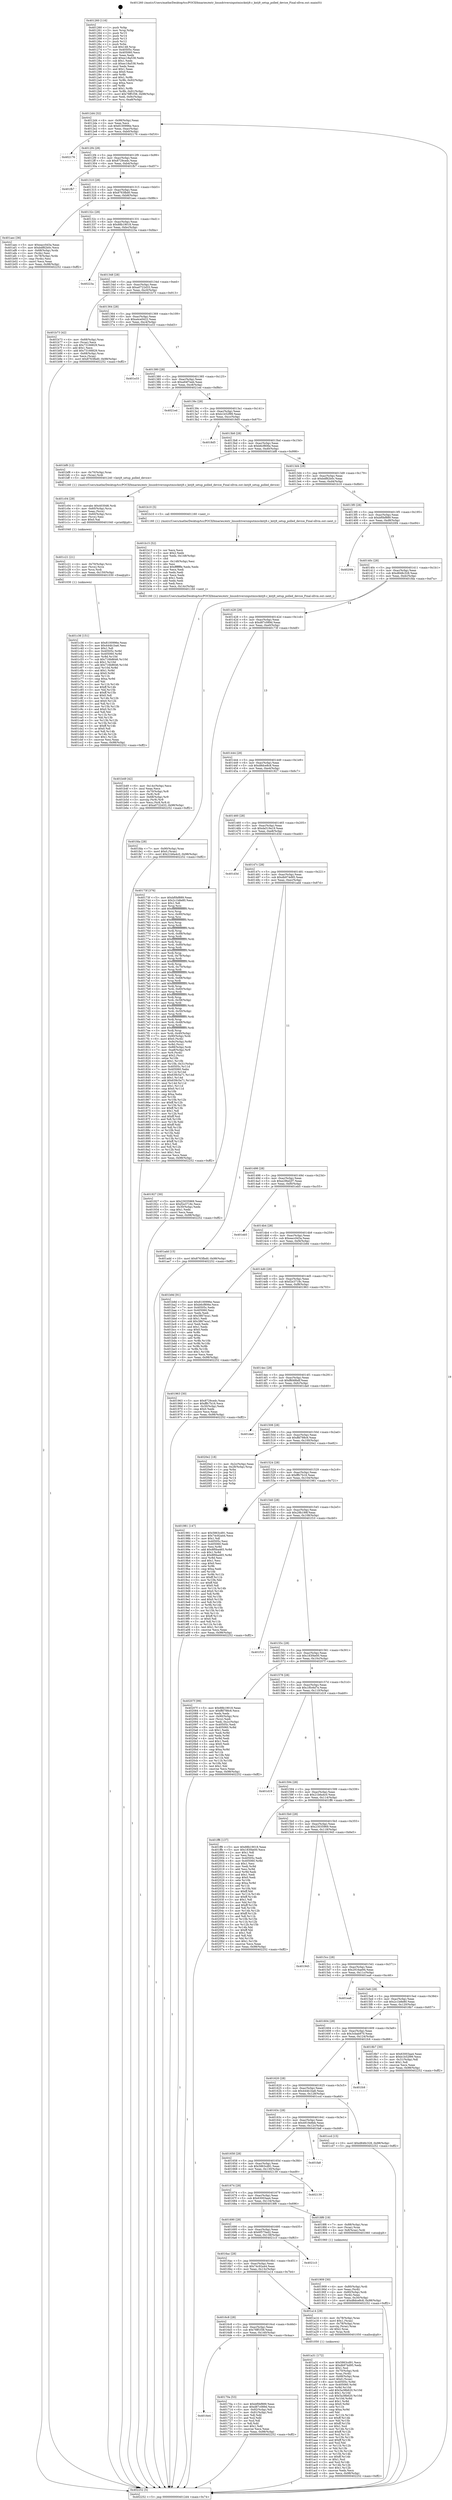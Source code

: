 digraph "0x401260" {
  label = "0x401260 (/mnt/c/Users/mathe/Desktop/tcc/POCII/binaries/extr_linuxdriversinputmisckxtj9.c_kxtj9_setup_polled_device_Final-ollvm.out::main(0))"
  labelloc = "t"
  node[shape=record]

  Entry [label="",width=0.3,height=0.3,shape=circle,fillcolor=black,style=filled]
  "0x4012d4" [label="{
     0x4012d4 [32]\l
     | [instrs]\l
     &nbsp;&nbsp;0x4012d4 \<+6\>: mov -0x98(%rbp),%eax\l
     &nbsp;&nbsp;0x4012da \<+2\>: mov %eax,%ecx\l
     &nbsp;&nbsp;0x4012dc \<+6\>: sub $0x8100996e,%ecx\l
     &nbsp;&nbsp;0x4012e2 \<+6\>: mov %eax,-0xac(%rbp)\l
     &nbsp;&nbsp;0x4012e8 \<+6\>: mov %ecx,-0xb0(%rbp)\l
     &nbsp;&nbsp;0x4012ee \<+6\>: je 0000000000402176 \<main+0xf16\>\l
  }"]
  "0x402176" [label="{
     0x402176\l
  }", style=dashed]
  "0x4012f4" [label="{
     0x4012f4 [28]\l
     | [instrs]\l
     &nbsp;&nbsp;0x4012f4 \<+5\>: jmp 00000000004012f9 \<main+0x99\>\l
     &nbsp;&nbsp;0x4012f9 \<+6\>: mov -0xac(%rbp),%eax\l
     &nbsp;&nbsp;0x4012ff \<+5\>: sub $0x8729cedc,%eax\l
     &nbsp;&nbsp;0x401304 \<+6\>: mov %eax,-0xb4(%rbp)\l
     &nbsp;&nbsp;0x40130a \<+6\>: je 0000000000401fb7 \<main+0xd57\>\l
  }"]
  Exit [label="",width=0.3,height=0.3,shape=circle,fillcolor=black,style=filled,peripheries=2]
  "0x401fb7" [label="{
     0x401fb7\l
  }", style=dashed]
  "0x401310" [label="{
     0x401310 [28]\l
     | [instrs]\l
     &nbsp;&nbsp;0x401310 \<+5\>: jmp 0000000000401315 \<main+0xb5\>\l
     &nbsp;&nbsp;0x401315 \<+6\>: mov -0xac(%rbp),%eax\l
     &nbsp;&nbsp;0x40131b \<+5\>: sub $0x8763fbd0,%eax\l
     &nbsp;&nbsp;0x401320 \<+6\>: mov %eax,-0xb8(%rbp)\l
     &nbsp;&nbsp;0x401326 \<+6\>: je 0000000000401aec \<main+0x88c\>\l
  }"]
  "0x401c36" [label="{
     0x401c36 [151]\l
     | [instrs]\l
     &nbsp;&nbsp;0x401c36 \<+5\>: mov $0x8100996e,%eax\l
     &nbsp;&nbsp;0x401c3b \<+5\>: mov $0x444b1ba6,%esi\l
     &nbsp;&nbsp;0x401c40 \<+2\>: mov $0x1,%dl\l
     &nbsp;&nbsp;0x401c42 \<+8\>: mov 0x40505c,%r8d\l
     &nbsp;&nbsp;0x401c4a \<+8\>: mov 0x405060,%r9d\l
     &nbsp;&nbsp;0x401c52 \<+3\>: mov %r8d,%r10d\l
     &nbsp;&nbsp;0x401c55 \<+7\>: sub $0x716b8646,%r10d\l
     &nbsp;&nbsp;0x401c5c \<+4\>: sub $0x1,%r10d\l
     &nbsp;&nbsp;0x401c60 \<+7\>: add $0x716b8646,%r10d\l
     &nbsp;&nbsp;0x401c67 \<+4\>: imul %r10d,%r8d\l
     &nbsp;&nbsp;0x401c6b \<+4\>: and $0x1,%r8d\l
     &nbsp;&nbsp;0x401c6f \<+4\>: cmp $0x0,%r8d\l
     &nbsp;&nbsp;0x401c73 \<+4\>: sete %r11b\l
     &nbsp;&nbsp;0x401c77 \<+4\>: cmp $0xa,%r9d\l
     &nbsp;&nbsp;0x401c7b \<+3\>: setl %bl\l
     &nbsp;&nbsp;0x401c7e \<+3\>: mov %r11b,%r14b\l
     &nbsp;&nbsp;0x401c81 \<+4\>: xor $0xff,%r14b\l
     &nbsp;&nbsp;0x401c85 \<+3\>: mov %bl,%r15b\l
     &nbsp;&nbsp;0x401c88 \<+4\>: xor $0xff,%r15b\l
     &nbsp;&nbsp;0x401c8c \<+3\>: xor $0x0,%dl\l
     &nbsp;&nbsp;0x401c8f \<+3\>: mov %r14b,%r12b\l
     &nbsp;&nbsp;0x401c92 \<+4\>: and $0x0,%r12b\l
     &nbsp;&nbsp;0x401c96 \<+3\>: and %dl,%r11b\l
     &nbsp;&nbsp;0x401c99 \<+3\>: mov %r15b,%r13b\l
     &nbsp;&nbsp;0x401c9c \<+4\>: and $0x0,%r13b\l
     &nbsp;&nbsp;0x401ca0 \<+2\>: and %dl,%bl\l
     &nbsp;&nbsp;0x401ca2 \<+3\>: or %r11b,%r12b\l
     &nbsp;&nbsp;0x401ca5 \<+3\>: or %bl,%r13b\l
     &nbsp;&nbsp;0x401ca8 \<+3\>: xor %r13b,%r12b\l
     &nbsp;&nbsp;0x401cab \<+3\>: or %r15b,%r14b\l
     &nbsp;&nbsp;0x401cae \<+4\>: xor $0xff,%r14b\l
     &nbsp;&nbsp;0x401cb2 \<+3\>: or $0x0,%dl\l
     &nbsp;&nbsp;0x401cb5 \<+3\>: and %dl,%r14b\l
     &nbsp;&nbsp;0x401cb8 \<+3\>: or %r14b,%r12b\l
     &nbsp;&nbsp;0x401cbb \<+4\>: test $0x1,%r12b\l
     &nbsp;&nbsp;0x401cbf \<+3\>: cmovne %esi,%eax\l
     &nbsp;&nbsp;0x401cc2 \<+6\>: mov %eax,-0x98(%rbp)\l
     &nbsp;&nbsp;0x401cc8 \<+5\>: jmp 0000000000402252 \<main+0xff2\>\l
  }"]
  "0x401aec" [label="{
     0x401aec [36]\l
     | [instrs]\l
     &nbsp;&nbsp;0x401aec \<+5\>: mov $0xeacc0d3a,%eax\l
     &nbsp;&nbsp;0x401af1 \<+5\>: mov $0xbdf82b0c,%ecx\l
     &nbsp;&nbsp;0x401af6 \<+4\>: mov -0x68(%rbp),%rdx\l
     &nbsp;&nbsp;0x401afa \<+2\>: mov (%rdx),%esi\l
     &nbsp;&nbsp;0x401afc \<+4\>: mov -0x78(%rbp),%rdx\l
     &nbsp;&nbsp;0x401b00 \<+2\>: cmp (%rdx),%esi\l
     &nbsp;&nbsp;0x401b02 \<+3\>: cmovl %ecx,%eax\l
     &nbsp;&nbsp;0x401b05 \<+6\>: mov %eax,-0x98(%rbp)\l
     &nbsp;&nbsp;0x401b0b \<+5\>: jmp 0000000000402252 \<main+0xff2\>\l
  }"]
  "0x40132c" [label="{
     0x40132c [28]\l
     | [instrs]\l
     &nbsp;&nbsp;0x40132c \<+5\>: jmp 0000000000401331 \<main+0xd1\>\l
     &nbsp;&nbsp;0x401331 \<+6\>: mov -0xac(%rbp),%eax\l
     &nbsp;&nbsp;0x401337 \<+5\>: sub $0x88b19018,%eax\l
     &nbsp;&nbsp;0x40133c \<+6\>: mov %eax,-0xbc(%rbp)\l
     &nbsp;&nbsp;0x401342 \<+6\>: je 000000000040223a \<main+0xfda\>\l
  }"]
  "0x401c21" [label="{
     0x401c21 [21]\l
     | [instrs]\l
     &nbsp;&nbsp;0x401c21 \<+4\>: mov -0x70(%rbp),%rcx\l
     &nbsp;&nbsp;0x401c25 \<+3\>: mov (%rcx),%rcx\l
     &nbsp;&nbsp;0x401c28 \<+3\>: mov %rcx,%rdi\l
     &nbsp;&nbsp;0x401c2b \<+6\>: mov %eax,-0x150(%rbp)\l
     &nbsp;&nbsp;0x401c31 \<+5\>: call 0000000000401030 \<free@plt\>\l
     | [calls]\l
     &nbsp;&nbsp;0x401030 \{1\} (unknown)\l
  }"]
  "0x40223a" [label="{
     0x40223a\l
  }", style=dashed]
  "0x401348" [label="{
     0x401348 [28]\l
     | [instrs]\l
     &nbsp;&nbsp;0x401348 \<+5\>: jmp 000000000040134d \<main+0xed\>\l
     &nbsp;&nbsp;0x40134d \<+6\>: mov -0xac(%rbp),%eax\l
     &nbsp;&nbsp;0x401353 \<+5\>: sub $0xa0722d33,%eax\l
     &nbsp;&nbsp;0x401358 \<+6\>: mov %eax,-0xc0(%rbp)\l
     &nbsp;&nbsp;0x40135e \<+6\>: je 0000000000401b73 \<main+0x913\>\l
  }"]
  "0x401c04" [label="{
     0x401c04 [29]\l
     | [instrs]\l
     &nbsp;&nbsp;0x401c04 \<+10\>: movabs $0x4030d6,%rdi\l
     &nbsp;&nbsp;0x401c0e \<+4\>: mov -0x60(%rbp),%rcx\l
     &nbsp;&nbsp;0x401c12 \<+2\>: mov %eax,(%rcx)\l
     &nbsp;&nbsp;0x401c14 \<+4\>: mov -0x60(%rbp),%rcx\l
     &nbsp;&nbsp;0x401c18 \<+2\>: mov (%rcx),%esi\l
     &nbsp;&nbsp;0x401c1a \<+2\>: mov $0x0,%al\l
     &nbsp;&nbsp;0x401c1c \<+5\>: call 0000000000401040 \<printf@plt\>\l
     | [calls]\l
     &nbsp;&nbsp;0x401040 \{1\} (unknown)\l
  }"]
  "0x401b73" [label="{
     0x401b73 [42]\l
     | [instrs]\l
     &nbsp;&nbsp;0x401b73 \<+4\>: mov -0x68(%rbp),%rax\l
     &nbsp;&nbsp;0x401b77 \<+2\>: mov (%rax),%ecx\l
     &nbsp;&nbsp;0x401b79 \<+6\>: sub $0x73166829,%ecx\l
     &nbsp;&nbsp;0x401b7f \<+3\>: add $0x1,%ecx\l
     &nbsp;&nbsp;0x401b82 \<+6\>: add $0x73166829,%ecx\l
     &nbsp;&nbsp;0x401b88 \<+4\>: mov -0x68(%rbp),%rax\l
     &nbsp;&nbsp;0x401b8c \<+2\>: mov %ecx,(%rax)\l
     &nbsp;&nbsp;0x401b8e \<+10\>: movl $0x8763fbd0,-0x98(%rbp)\l
     &nbsp;&nbsp;0x401b98 \<+5\>: jmp 0000000000402252 \<main+0xff2\>\l
  }"]
  "0x401364" [label="{
     0x401364 [28]\l
     | [instrs]\l
     &nbsp;&nbsp;0x401364 \<+5\>: jmp 0000000000401369 \<main+0x109\>\l
     &nbsp;&nbsp;0x401369 \<+6\>: mov -0xac(%rbp),%eax\l
     &nbsp;&nbsp;0x40136f \<+5\>: sub $0xa4ce0422,%eax\l
     &nbsp;&nbsp;0x401374 \<+6\>: mov %eax,-0xc4(%rbp)\l
     &nbsp;&nbsp;0x40137a \<+6\>: je 0000000000401e33 \<main+0xbd3\>\l
  }"]
  "0x401b49" [label="{
     0x401b49 [42]\l
     | [instrs]\l
     &nbsp;&nbsp;0x401b49 \<+6\>: mov -0x14c(%rbp),%ecx\l
     &nbsp;&nbsp;0x401b4f \<+3\>: imul %eax,%ecx\l
     &nbsp;&nbsp;0x401b52 \<+4\>: mov -0x70(%rbp),%r8\l
     &nbsp;&nbsp;0x401b56 \<+3\>: mov (%r8),%r8\l
     &nbsp;&nbsp;0x401b59 \<+4\>: mov -0x68(%rbp),%r9\l
     &nbsp;&nbsp;0x401b5d \<+3\>: movslq (%r9),%r9\l
     &nbsp;&nbsp;0x401b60 \<+4\>: mov %ecx,(%r8,%r9,4)\l
     &nbsp;&nbsp;0x401b64 \<+10\>: movl $0xa0722d33,-0x98(%rbp)\l
     &nbsp;&nbsp;0x401b6e \<+5\>: jmp 0000000000402252 \<main+0xff2\>\l
  }"]
  "0x401e33" [label="{
     0x401e33\l
  }", style=dashed]
  "0x401380" [label="{
     0x401380 [28]\l
     | [instrs]\l
     &nbsp;&nbsp;0x401380 \<+5\>: jmp 0000000000401385 \<main+0x125\>\l
     &nbsp;&nbsp;0x401385 \<+6\>: mov -0xac(%rbp),%eax\l
     &nbsp;&nbsp;0x40138b \<+5\>: sub $0xa94f7eeb,%eax\l
     &nbsp;&nbsp;0x401390 \<+6\>: mov %eax,-0xc8(%rbp)\l
     &nbsp;&nbsp;0x401396 \<+6\>: je 00000000004021ed \<main+0xf8d\>\l
  }"]
  "0x401b15" [label="{
     0x401b15 [52]\l
     | [instrs]\l
     &nbsp;&nbsp;0x401b15 \<+2\>: xor %ecx,%ecx\l
     &nbsp;&nbsp;0x401b17 \<+5\>: mov $0x2,%edx\l
     &nbsp;&nbsp;0x401b1c \<+6\>: mov %edx,-0x148(%rbp)\l
     &nbsp;&nbsp;0x401b22 \<+1\>: cltd\l
     &nbsp;&nbsp;0x401b23 \<+6\>: mov -0x148(%rbp),%esi\l
     &nbsp;&nbsp;0x401b29 \<+2\>: idiv %esi\l
     &nbsp;&nbsp;0x401b2b \<+6\>: imul $0xfffffffe,%edx,%edx\l
     &nbsp;&nbsp;0x401b31 \<+2\>: mov %ecx,%edi\l
     &nbsp;&nbsp;0x401b33 \<+2\>: sub %edx,%edi\l
     &nbsp;&nbsp;0x401b35 \<+2\>: mov %ecx,%edx\l
     &nbsp;&nbsp;0x401b37 \<+3\>: sub $0x1,%edx\l
     &nbsp;&nbsp;0x401b3a \<+2\>: add %edx,%edi\l
     &nbsp;&nbsp;0x401b3c \<+2\>: sub %edi,%ecx\l
     &nbsp;&nbsp;0x401b3e \<+6\>: mov %ecx,-0x14c(%rbp)\l
     &nbsp;&nbsp;0x401b44 \<+5\>: call 0000000000401160 \<next_i\>\l
     | [calls]\l
     &nbsp;&nbsp;0x401160 \{1\} (/mnt/c/Users/mathe/Desktop/tcc/POCII/binaries/extr_linuxdriversinputmisckxtj9.c_kxtj9_setup_polled_device_Final-ollvm.out::next_i)\l
  }"]
  "0x4021ed" [label="{
     0x4021ed\l
  }", style=dashed]
  "0x40139c" [label="{
     0x40139c [28]\l
     | [instrs]\l
     &nbsp;&nbsp;0x40139c \<+5\>: jmp 00000000004013a1 \<main+0x141\>\l
     &nbsp;&nbsp;0x4013a1 \<+6\>: mov -0xac(%rbp),%eax\l
     &nbsp;&nbsp;0x4013a7 \<+5\>: sub $0xb1b52f99,%eax\l
     &nbsp;&nbsp;0x4013ac \<+6\>: mov %eax,-0xcc(%rbp)\l
     &nbsp;&nbsp;0x4013b2 \<+6\>: je 00000000004018d5 \<main+0x675\>\l
  }"]
  "0x401a31" [label="{
     0x401a31 [172]\l
     | [instrs]\l
     &nbsp;&nbsp;0x401a31 \<+5\>: mov $0x5863cd91,%ecx\l
     &nbsp;&nbsp;0x401a36 \<+5\>: mov $0xdb974d95,%edx\l
     &nbsp;&nbsp;0x401a3b \<+3\>: mov $0x1,%sil\l
     &nbsp;&nbsp;0x401a3e \<+4\>: mov -0x70(%rbp),%rdi\l
     &nbsp;&nbsp;0x401a42 \<+3\>: mov %rax,(%rdi)\l
     &nbsp;&nbsp;0x401a45 \<+4\>: mov -0x68(%rbp),%rax\l
     &nbsp;&nbsp;0x401a49 \<+6\>: movl $0x0,(%rax)\l
     &nbsp;&nbsp;0x401a4f \<+8\>: mov 0x40505c,%r8d\l
     &nbsp;&nbsp;0x401a57 \<+8\>: mov 0x405060,%r9d\l
     &nbsp;&nbsp;0x401a5f \<+3\>: mov %r8d,%r10d\l
     &nbsp;&nbsp;0x401a62 \<+7\>: add $0x5a38b620,%r10d\l
     &nbsp;&nbsp;0x401a69 \<+4\>: sub $0x1,%r10d\l
     &nbsp;&nbsp;0x401a6d \<+7\>: sub $0x5a38b620,%r10d\l
     &nbsp;&nbsp;0x401a74 \<+4\>: imul %r10d,%r8d\l
     &nbsp;&nbsp;0x401a78 \<+4\>: and $0x1,%r8d\l
     &nbsp;&nbsp;0x401a7c \<+4\>: cmp $0x0,%r8d\l
     &nbsp;&nbsp;0x401a80 \<+4\>: sete %r11b\l
     &nbsp;&nbsp;0x401a84 \<+4\>: cmp $0xa,%r9d\l
     &nbsp;&nbsp;0x401a88 \<+3\>: setl %bl\l
     &nbsp;&nbsp;0x401a8b \<+3\>: mov %r11b,%r14b\l
     &nbsp;&nbsp;0x401a8e \<+4\>: xor $0xff,%r14b\l
     &nbsp;&nbsp;0x401a92 \<+3\>: mov %bl,%r15b\l
     &nbsp;&nbsp;0x401a95 \<+4\>: xor $0xff,%r15b\l
     &nbsp;&nbsp;0x401a99 \<+4\>: xor $0x1,%sil\l
     &nbsp;&nbsp;0x401a9d \<+3\>: mov %r14b,%r12b\l
     &nbsp;&nbsp;0x401aa0 \<+4\>: and $0xff,%r12b\l
     &nbsp;&nbsp;0x401aa4 \<+3\>: and %sil,%r11b\l
     &nbsp;&nbsp;0x401aa7 \<+3\>: mov %r15b,%r13b\l
     &nbsp;&nbsp;0x401aaa \<+4\>: and $0xff,%r13b\l
     &nbsp;&nbsp;0x401aae \<+3\>: and %sil,%bl\l
     &nbsp;&nbsp;0x401ab1 \<+3\>: or %r11b,%r12b\l
     &nbsp;&nbsp;0x401ab4 \<+3\>: or %bl,%r13b\l
     &nbsp;&nbsp;0x401ab7 \<+3\>: xor %r13b,%r12b\l
     &nbsp;&nbsp;0x401aba \<+3\>: or %r15b,%r14b\l
     &nbsp;&nbsp;0x401abd \<+4\>: xor $0xff,%r14b\l
     &nbsp;&nbsp;0x401ac1 \<+4\>: or $0x1,%sil\l
     &nbsp;&nbsp;0x401ac5 \<+3\>: and %sil,%r14b\l
     &nbsp;&nbsp;0x401ac8 \<+3\>: or %r14b,%r12b\l
     &nbsp;&nbsp;0x401acb \<+4\>: test $0x1,%r12b\l
     &nbsp;&nbsp;0x401acf \<+3\>: cmovne %edx,%ecx\l
     &nbsp;&nbsp;0x401ad2 \<+6\>: mov %ecx,-0x98(%rbp)\l
     &nbsp;&nbsp;0x401ad8 \<+5\>: jmp 0000000000402252 \<main+0xff2\>\l
  }"]
  "0x4018d5" [label="{
     0x4018d5\l
  }", style=dashed]
  "0x4013b8" [label="{
     0x4013b8 [28]\l
     | [instrs]\l
     &nbsp;&nbsp;0x4013b8 \<+5\>: jmp 00000000004013bd \<main+0x15d\>\l
     &nbsp;&nbsp;0x4013bd \<+6\>: mov -0xac(%rbp),%eax\l
     &nbsp;&nbsp;0x4013c3 \<+5\>: sub $0xb6cf806e,%eax\l
     &nbsp;&nbsp;0x4013c8 \<+6\>: mov %eax,-0xd0(%rbp)\l
     &nbsp;&nbsp;0x4013ce \<+6\>: je 0000000000401bf8 \<main+0x998\>\l
  }"]
  "0x401909" [label="{
     0x401909 [30]\l
     | [instrs]\l
     &nbsp;&nbsp;0x401909 \<+4\>: mov -0x80(%rbp),%rdi\l
     &nbsp;&nbsp;0x40190d \<+2\>: mov %eax,(%rdi)\l
     &nbsp;&nbsp;0x40190f \<+4\>: mov -0x80(%rbp),%rdi\l
     &nbsp;&nbsp;0x401913 \<+2\>: mov (%rdi),%eax\l
     &nbsp;&nbsp;0x401915 \<+3\>: mov %eax,-0x30(%rbp)\l
     &nbsp;&nbsp;0x401918 \<+10\>: movl $0xd8dce8c8,-0x98(%rbp)\l
     &nbsp;&nbsp;0x401922 \<+5\>: jmp 0000000000402252 \<main+0xff2\>\l
  }"]
  "0x401bf8" [label="{
     0x401bf8 [12]\l
     | [instrs]\l
     &nbsp;&nbsp;0x401bf8 \<+4\>: mov -0x70(%rbp),%rax\l
     &nbsp;&nbsp;0x401bfc \<+3\>: mov (%rax),%rdi\l
     &nbsp;&nbsp;0x401bff \<+5\>: call 0000000000401240 \<kxtj9_setup_polled_device\>\l
     | [calls]\l
     &nbsp;&nbsp;0x401240 \{1\} (/mnt/c/Users/mathe/Desktop/tcc/POCII/binaries/extr_linuxdriversinputmisckxtj9.c_kxtj9_setup_polled_device_Final-ollvm.out::kxtj9_setup_polled_device)\l
  }"]
  "0x4013d4" [label="{
     0x4013d4 [28]\l
     | [instrs]\l
     &nbsp;&nbsp;0x4013d4 \<+5\>: jmp 00000000004013d9 \<main+0x179\>\l
     &nbsp;&nbsp;0x4013d9 \<+6\>: mov -0xac(%rbp),%eax\l
     &nbsp;&nbsp;0x4013df \<+5\>: sub $0xbdf82b0c,%eax\l
     &nbsp;&nbsp;0x4013e4 \<+6\>: mov %eax,-0xd4(%rbp)\l
     &nbsp;&nbsp;0x4013ea \<+6\>: je 0000000000401b10 \<main+0x8b0\>\l
  }"]
  "0x401260" [label="{
     0x401260 [116]\l
     | [instrs]\l
     &nbsp;&nbsp;0x401260 \<+1\>: push %rbp\l
     &nbsp;&nbsp;0x401261 \<+3\>: mov %rsp,%rbp\l
     &nbsp;&nbsp;0x401264 \<+2\>: push %r15\l
     &nbsp;&nbsp;0x401266 \<+2\>: push %r14\l
     &nbsp;&nbsp;0x401268 \<+2\>: push %r13\l
     &nbsp;&nbsp;0x40126a \<+2\>: push %r12\l
     &nbsp;&nbsp;0x40126c \<+1\>: push %rbx\l
     &nbsp;&nbsp;0x40126d \<+7\>: sub $0x148,%rsp\l
     &nbsp;&nbsp;0x401274 \<+7\>: mov 0x40505c,%eax\l
     &nbsp;&nbsp;0x40127b \<+7\>: mov 0x405060,%ecx\l
     &nbsp;&nbsp;0x401282 \<+2\>: mov %eax,%edx\l
     &nbsp;&nbsp;0x401284 \<+6\>: add $0xec18a538,%edx\l
     &nbsp;&nbsp;0x40128a \<+3\>: sub $0x1,%edx\l
     &nbsp;&nbsp;0x40128d \<+6\>: sub $0xec18a538,%edx\l
     &nbsp;&nbsp;0x401293 \<+3\>: imul %edx,%eax\l
     &nbsp;&nbsp;0x401296 \<+3\>: and $0x1,%eax\l
     &nbsp;&nbsp;0x401299 \<+3\>: cmp $0x0,%eax\l
     &nbsp;&nbsp;0x40129c \<+4\>: sete %r8b\l
     &nbsp;&nbsp;0x4012a0 \<+4\>: and $0x1,%r8b\l
     &nbsp;&nbsp;0x4012a4 \<+7\>: mov %r8b,-0x92(%rbp)\l
     &nbsp;&nbsp;0x4012ab \<+3\>: cmp $0xa,%ecx\l
     &nbsp;&nbsp;0x4012ae \<+4\>: setl %r8b\l
     &nbsp;&nbsp;0x4012b2 \<+4\>: and $0x1,%r8b\l
     &nbsp;&nbsp;0x4012b6 \<+7\>: mov %r8b,-0x91(%rbp)\l
     &nbsp;&nbsp;0x4012bd \<+10\>: movl $0x78ff1f38,-0x98(%rbp)\l
     &nbsp;&nbsp;0x4012c7 \<+6\>: mov %edi,-0x9c(%rbp)\l
     &nbsp;&nbsp;0x4012cd \<+7\>: mov %rsi,-0xa8(%rbp)\l
  }"]
  "0x401b10" [label="{
     0x401b10 [5]\l
     | [instrs]\l
     &nbsp;&nbsp;0x401b10 \<+5\>: call 0000000000401160 \<next_i\>\l
     | [calls]\l
     &nbsp;&nbsp;0x401160 \{1\} (/mnt/c/Users/mathe/Desktop/tcc/POCII/binaries/extr_linuxdriversinputmisckxtj9.c_kxtj9_setup_polled_device_Final-ollvm.out::next_i)\l
  }"]
  "0x4013f0" [label="{
     0x4013f0 [28]\l
     | [instrs]\l
     &nbsp;&nbsp;0x4013f0 \<+5\>: jmp 00000000004013f5 \<main+0x195\>\l
     &nbsp;&nbsp;0x4013f5 \<+6\>: mov -0xac(%rbp),%eax\l
     &nbsp;&nbsp;0x4013fb \<+5\>: sub $0xbf0bf889,%eax\l
     &nbsp;&nbsp;0x401400 \<+6\>: mov %eax,-0xd8(%rbp)\l
     &nbsp;&nbsp;0x401406 \<+6\>: je 00000000004020f4 \<main+0xe94\>\l
  }"]
  "0x402252" [label="{
     0x402252 [5]\l
     | [instrs]\l
     &nbsp;&nbsp;0x402252 \<+5\>: jmp 00000000004012d4 \<main+0x74\>\l
  }"]
  "0x4020f4" [label="{
     0x4020f4\l
  }", style=dashed]
  "0x40140c" [label="{
     0x40140c [28]\l
     | [instrs]\l
     &nbsp;&nbsp;0x40140c \<+5\>: jmp 0000000000401411 \<main+0x1b1\>\l
     &nbsp;&nbsp;0x401411 \<+6\>: mov -0xac(%rbp),%eax\l
     &nbsp;&nbsp;0x401417 \<+5\>: sub $0xd848c328,%eax\l
     &nbsp;&nbsp;0x40141c \<+6\>: mov %eax,-0xdc(%rbp)\l
     &nbsp;&nbsp;0x401422 \<+6\>: je 0000000000401fda \<main+0xd7a\>\l
  }"]
  "0x4016e4" [label="{
     0x4016e4\l
  }", style=dashed]
  "0x401fda" [label="{
     0x401fda [28]\l
     | [instrs]\l
     &nbsp;&nbsp;0x401fda \<+7\>: mov -0x90(%rbp),%rax\l
     &nbsp;&nbsp;0x401fe1 \<+6\>: movl $0x0,(%rax)\l
     &nbsp;&nbsp;0x401fe7 \<+10\>: movl $0x21b6a4c0,-0x98(%rbp)\l
     &nbsp;&nbsp;0x401ff1 \<+5\>: jmp 0000000000402252 \<main+0xff2\>\l
  }"]
  "0x401428" [label="{
     0x401428 [28]\l
     | [instrs]\l
     &nbsp;&nbsp;0x401428 \<+5\>: jmp 000000000040142d \<main+0x1cd\>\l
     &nbsp;&nbsp;0x40142d \<+6\>: mov -0xac(%rbp),%eax\l
     &nbsp;&nbsp;0x401433 \<+5\>: sub $0xd87c089d,%eax\l
     &nbsp;&nbsp;0x401438 \<+6\>: mov %eax,-0xe0(%rbp)\l
     &nbsp;&nbsp;0x40143e \<+6\>: je 000000000040173f \<main+0x4df\>\l
  }"]
  "0x40170a" [label="{
     0x40170a [53]\l
     | [instrs]\l
     &nbsp;&nbsp;0x40170a \<+5\>: mov $0xbf0bf889,%eax\l
     &nbsp;&nbsp;0x40170f \<+5\>: mov $0xd87c089d,%ecx\l
     &nbsp;&nbsp;0x401714 \<+6\>: mov -0x92(%rbp),%dl\l
     &nbsp;&nbsp;0x40171a \<+7\>: mov -0x91(%rbp),%sil\l
     &nbsp;&nbsp;0x401721 \<+3\>: mov %dl,%dil\l
     &nbsp;&nbsp;0x401724 \<+3\>: and %sil,%dil\l
     &nbsp;&nbsp;0x401727 \<+3\>: xor %sil,%dl\l
     &nbsp;&nbsp;0x40172a \<+3\>: or %dl,%dil\l
     &nbsp;&nbsp;0x40172d \<+4\>: test $0x1,%dil\l
     &nbsp;&nbsp;0x401731 \<+3\>: cmovne %ecx,%eax\l
     &nbsp;&nbsp;0x401734 \<+6\>: mov %eax,-0x98(%rbp)\l
     &nbsp;&nbsp;0x40173a \<+5\>: jmp 0000000000402252 \<main+0xff2\>\l
  }"]
  "0x40173f" [label="{
     0x40173f [376]\l
     | [instrs]\l
     &nbsp;&nbsp;0x40173f \<+5\>: mov $0xbf0bf889,%eax\l
     &nbsp;&nbsp;0x401744 \<+5\>: mov $0x2c1b8e80,%ecx\l
     &nbsp;&nbsp;0x401749 \<+2\>: mov $0x1,%dl\l
     &nbsp;&nbsp;0x40174b \<+3\>: mov %rsp,%rsi\l
     &nbsp;&nbsp;0x40174e \<+4\>: add $0xfffffffffffffff0,%rsi\l
     &nbsp;&nbsp;0x401752 \<+3\>: mov %rsi,%rsp\l
     &nbsp;&nbsp;0x401755 \<+7\>: mov %rsi,-0x90(%rbp)\l
     &nbsp;&nbsp;0x40175c \<+3\>: mov %rsp,%rsi\l
     &nbsp;&nbsp;0x40175f \<+4\>: add $0xfffffffffffffff0,%rsi\l
     &nbsp;&nbsp;0x401763 \<+3\>: mov %rsi,%rsp\l
     &nbsp;&nbsp;0x401766 \<+3\>: mov %rsp,%rdi\l
     &nbsp;&nbsp;0x401769 \<+4\>: add $0xfffffffffffffff0,%rdi\l
     &nbsp;&nbsp;0x40176d \<+3\>: mov %rdi,%rsp\l
     &nbsp;&nbsp;0x401770 \<+7\>: mov %rdi,-0x88(%rbp)\l
     &nbsp;&nbsp;0x401777 \<+3\>: mov %rsp,%rdi\l
     &nbsp;&nbsp;0x40177a \<+4\>: add $0xfffffffffffffff0,%rdi\l
     &nbsp;&nbsp;0x40177e \<+3\>: mov %rdi,%rsp\l
     &nbsp;&nbsp;0x401781 \<+4\>: mov %rdi,-0x80(%rbp)\l
     &nbsp;&nbsp;0x401785 \<+3\>: mov %rsp,%rdi\l
     &nbsp;&nbsp;0x401788 \<+4\>: add $0xfffffffffffffff0,%rdi\l
     &nbsp;&nbsp;0x40178c \<+3\>: mov %rdi,%rsp\l
     &nbsp;&nbsp;0x40178f \<+4\>: mov %rdi,-0x78(%rbp)\l
     &nbsp;&nbsp;0x401793 \<+3\>: mov %rsp,%rdi\l
     &nbsp;&nbsp;0x401796 \<+4\>: add $0xfffffffffffffff0,%rdi\l
     &nbsp;&nbsp;0x40179a \<+3\>: mov %rdi,%rsp\l
     &nbsp;&nbsp;0x40179d \<+4\>: mov %rdi,-0x70(%rbp)\l
     &nbsp;&nbsp;0x4017a1 \<+3\>: mov %rsp,%rdi\l
     &nbsp;&nbsp;0x4017a4 \<+4\>: add $0xfffffffffffffff0,%rdi\l
     &nbsp;&nbsp;0x4017a8 \<+3\>: mov %rdi,%rsp\l
     &nbsp;&nbsp;0x4017ab \<+4\>: mov %rdi,-0x68(%rbp)\l
     &nbsp;&nbsp;0x4017af \<+3\>: mov %rsp,%rdi\l
     &nbsp;&nbsp;0x4017b2 \<+4\>: add $0xfffffffffffffff0,%rdi\l
     &nbsp;&nbsp;0x4017b6 \<+3\>: mov %rdi,%rsp\l
     &nbsp;&nbsp;0x4017b9 \<+4\>: mov %rdi,-0x60(%rbp)\l
     &nbsp;&nbsp;0x4017bd \<+3\>: mov %rsp,%rdi\l
     &nbsp;&nbsp;0x4017c0 \<+4\>: add $0xfffffffffffffff0,%rdi\l
     &nbsp;&nbsp;0x4017c4 \<+3\>: mov %rdi,%rsp\l
     &nbsp;&nbsp;0x4017c7 \<+4\>: mov %rdi,-0x58(%rbp)\l
     &nbsp;&nbsp;0x4017cb \<+3\>: mov %rsp,%rdi\l
     &nbsp;&nbsp;0x4017ce \<+4\>: add $0xfffffffffffffff0,%rdi\l
     &nbsp;&nbsp;0x4017d2 \<+3\>: mov %rdi,%rsp\l
     &nbsp;&nbsp;0x4017d5 \<+4\>: mov %rdi,-0x50(%rbp)\l
     &nbsp;&nbsp;0x4017d9 \<+3\>: mov %rsp,%rdi\l
     &nbsp;&nbsp;0x4017dc \<+4\>: add $0xfffffffffffffff0,%rdi\l
     &nbsp;&nbsp;0x4017e0 \<+3\>: mov %rdi,%rsp\l
     &nbsp;&nbsp;0x4017e3 \<+4\>: mov %rdi,-0x48(%rbp)\l
     &nbsp;&nbsp;0x4017e7 \<+3\>: mov %rsp,%rdi\l
     &nbsp;&nbsp;0x4017ea \<+4\>: add $0xfffffffffffffff0,%rdi\l
     &nbsp;&nbsp;0x4017ee \<+3\>: mov %rdi,%rsp\l
     &nbsp;&nbsp;0x4017f1 \<+4\>: mov %rdi,-0x40(%rbp)\l
     &nbsp;&nbsp;0x4017f5 \<+7\>: mov -0x90(%rbp),%rdi\l
     &nbsp;&nbsp;0x4017fc \<+6\>: movl $0x0,(%rdi)\l
     &nbsp;&nbsp;0x401802 \<+7\>: mov -0x9c(%rbp),%r8d\l
     &nbsp;&nbsp;0x401809 \<+3\>: mov %r8d,(%rsi)\l
     &nbsp;&nbsp;0x40180c \<+7\>: mov -0x88(%rbp),%rdi\l
     &nbsp;&nbsp;0x401813 \<+7\>: mov -0xa8(%rbp),%r9\l
     &nbsp;&nbsp;0x40181a \<+3\>: mov %r9,(%rdi)\l
     &nbsp;&nbsp;0x40181d \<+3\>: cmpl $0x2,(%rsi)\l
     &nbsp;&nbsp;0x401820 \<+4\>: setne %r10b\l
     &nbsp;&nbsp;0x401824 \<+4\>: and $0x1,%r10b\l
     &nbsp;&nbsp;0x401828 \<+4\>: mov %r10b,-0x31(%rbp)\l
     &nbsp;&nbsp;0x40182c \<+8\>: mov 0x40505c,%r11d\l
     &nbsp;&nbsp;0x401834 \<+7\>: mov 0x405060,%ebx\l
     &nbsp;&nbsp;0x40183b \<+3\>: mov %r11d,%r14d\l
     &nbsp;&nbsp;0x40183e \<+7\>: sub $0x639c5a71,%r14d\l
     &nbsp;&nbsp;0x401845 \<+4\>: sub $0x1,%r14d\l
     &nbsp;&nbsp;0x401849 \<+7\>: add $0x639c5a71,%r14d\l
     &nbsp;&nbsp;0x401850 \<+4\>: imul %r14d,%r11d\l
     &nbsp;&nbsp;0x401854 \<+4\>: and $0x1,%r11d\l
     &nbsp;&nbsp;0x401858 \<+4\>: cmp $0x0,%r11d\l
     &nbsp;&nbsp;0x40185c \<+4\>: sete %r10b\l
     &nbsp;&nbsp;0x401860 \<+3\>: cmp $0xa,%ebx\l
     &nbsp;&nbsp;0x401863 \<+4\>: setl %r15b\l
     &nbsp;&nbsp;0x401867 \<+3\>: mov %r10b,%r12b\l
     &nbsp;&nbsp;0x40186a \<+4\>: xor $0xff,%r12b\l
     &nbsp;&nbsp;0x40186e \<+3\>: mov %r15b,%r13b\l
     &nbsp;&nbsp;0x401871 \<+4\>: xor $0xff,%r13b\l
     &nbsp;&nbsp;0x401875 \<+3\>: xor $0x1,%dl\l
     &nbsp;&nbsp;0x401878 \<+3\>: mov %r12b,%sil\l
     &nbsp;&nbsp;0x40187b \<+4\>: and $0xff,%sil\l
     &nbsp;&nbsp;0x40187f \<+3\>: and %dl,%r10b\l
     &nbsp;&nbsp;0x401882 \<+3\>: mov %r13b,%dil\l
     &nbsp;&nbsp;0x401885 \<+4\>: and $0xff,%dil\l
     &nbsp;&nbsp;0x401889 \<+3\>: and %dl,%r15b\l
     &nbsp;&nbsp;0x40188c \<+3\>: or %r10b,%sil\l
     &nbsp;&nbsp;0x40188f \<+3\>: or %r15b,%dil\l
     &nbsp;&nbsp;0x401892 \<+3\>: xor %dil,%sil\l
     &nbsp;&nbsp;0x401895 \<+3\>: or %r13b,%r12b\l
     &nbsp;&nbsp;0x401898 \<+4\>: xor $0xff,%r12b\l
     &nbsp;&nbsp;0x40189c \<+3\>: or $0x1,%dl\l
     &nbsp;&nbsp;0x40189f \<+3\>: and %dl,%r12b\l
     &nbsp;&nbsp;0x4018a2 \<+3\>: or %r12b,%sil\l
     &nbsp;&nbsp;0x4018a5 \<+4\>: test $0x1,%sil\l
     &nbsp;&nbsp;0x4018a9 \<+3\>: cmovne %ecx,%eax\l
     &nbsp;&nbsp;0x4018ac \<+6\>: mov %eax,-0x98(%rbp)\l
     &nbsp;&nbsp;0x4018b2 \<+5\>: jmp 0000000000402252 \<main+0xff2\>\l
  }"]
  "0x401444" [label="{
     0x401444 [28]\l
     | [instrs]\l
     &nbsp;&nbsp;0x401444 \<+5\>: jmp 0000000000401449 \<main+0x1e9\>\l
     &nbsp;&nbsp;0x401449 \<+6\>: mov -0xac(%rbp),%eax\l
     &nbsp;&nbsp;0x40144f \<+5\>: sub $0xd8dce8c8,%eax\l
     &nbsp;&nbsp;0x401454 \<+6\>: mov %eax,-0xe4(%rbp)\l
     &nbsp;&nbsp;0x40145a \<+6\>: je 0000000000401927 \<main+0x6c7\>\l
  }"]
  "0x4016c8" [label="{
     0x4016c8 [28]\l
     | [instrs]\l
     &nbsp;&nbsp;0x4016c8 \<+5\>: jmp 00000000004016cd \<main+0x46d\>\l
     &nbsp;&nbsp;0x4016cd \<+6\>: mov -0xac(%rbp),%eax\l
     &nbsp;&nbsp;0x4016d3 \<+5\>: sub $0x78ff1f38,%eax\l
     &nbsp;&nbsp;0x4016d8 \<+6\>: mov %eax,-0x140(%rbp)\l
     &nbsp;&nbsp;0x4016de \<+6\>: je 000000000040170a \<main+0x4aa\>\l
  }"]
  "0x401927" [label="{
     0x401927 [30]\l
     | [instrs]\l
     &nbsp;&nbsp;0x401927 \<+5\>: mov $0x23035969,%eax\l
     &nbsp;&nbsp;0x40192c \<+5\>: mov $0xf2e3718c,%ecx\l
     &nbsp;&nbsp;0x401931 \<+3\>: mov -0x30(%rbp),%edx\l
     &nbsp;&nbsp;0x401934 \<+3\>: cmp $0x1,%edx\l
     &nbsp;&nbsp;0x401937 \<+3\>: cmovl %ecx,%eax\l
     &nbsp;&nbsp;0x40193a \<+6\>: mov %eax,-0x98(%rbp)\l
     &nbsp;&nbsp;0x401940 \<+5\>: jmp 0000000000402252 \<main+0xff2\>\l
  }"]
  "0x401460" [label="{
     0x401460 [28]\l
     | [instrs]\l
     &nbsp;&nbsp;0x401460 \<+5\>: jmp 0000000000401465 \<main+0x205\>\l
     &nbsp;&nbsp;0x401465 \<+6\>: mov -0xac(%rbp),%eax\l
     &nbsp;&nbsp;0x40146b \<+5\>: sub $0xda519a19,%eax\l
     &nbsp;&nbsp;0x401470 \<+6\>: mov %eax,-0xe8(%rbp)\l
     &nbsp;&nbsp;0x401476 \<+6\>: je 0000000000401d3d \<main+0xadd\>\l
  }"]
  "0x401a14" [label="{
     0x401a14 [29]\l
     | [instrs]\l
     &nbsp;&nbsp;0x401a14 \<+4\>: mov -0x78(%rbp),%rax\l
     &nbsp;&nbsp;0x401a18 \<+6\>: movl $0x1,(%rax)\l
     &nbsp;&nbsp;0x401a1e \<+4\>: mov -0x78(%rbp),%rax\l
     &nbsp;&nbsp;0x401a22 \<+3\>: movslq (%rax),%rax\l
     &nbsp;&nbsp;0x401a25 \<+4\>: shl $0x2,%rax\l
     &nbsp;&nbsp;0x401a29 \<+3\>: mov %rax,%rdi\l
     &nbsp;&nbsp;0x401a2c \<+5\>: call 0000000000401050 \<malloc@plt\>\l
     | [calls]\l
     &nbsp;&nbsp;0x401050 \{1\} (unknown)\l
  }"]
  "0x401d3d" [label="{
     0x401d3d\l
  }", style=dashed]
  "0x40147c" [label="{
     0x40147c [28]\l
     | [instrs]\l
     &nbsp;&nbsp;0x40147c \<+5\>: jmp 0000000000401481 \<main+0x221\>\l
     &nbsp;&nbsp;0x401481 \<+6\>: mov -0xac(%rbp),%eax\l
     &nbsp;&nbsp;0x401487 \<+5\>: sub $0xdb974d95,%eax\l
     &nbsp;&nbsp;0x40148c \<+6\>: mov %eax,-0xec(%rbp)\l
     &nbsp;&nbsp;0x401492 \<+6\>: je 0000000000401add \<main+0x87d\>\l
  }"]
  "0x4016ac" [label="{
     0x4016ac [28]\l
     | [instrs]\l
     &nbsp;&nbsp;0x4016ac \<+5\>: jmp 00000000004016b1 \<main+0x451\>\l
     &nbsp;&nbsp;0x4016b1 \<+6\>: mov -0xac(%rbp),%eax\l
     &nbsp;&nbsp;0x4016b7 \<+5\>: sub $0x74c92a44,%eax\l
     &nbsp;&nbsp;0x4016bc \<+6\>: mov %eax,-0x13c(%rbp)\l
     &nbsp;&nbsp;0x4016c2 \<+6\>: je 0000000000401a14 \<main+0x7b4\>\l
  }"]
  "0x401add" [label="{
     0x401add [15]\l
     | [instrs]\l
     &nbsp;&nbsp;0x401add \<+10\>: movl $0x8763fbd0,-0x98(%rbp)\l
     &nbsp;&nbsp;0x401ae7 \<+5\>: jmp 0000000000402252 \<main+0xff2\>\l
  }"]
  "0x401498" [label="{
     0x401498 [28]\l
     | [instrs]\l
     &nbsp;&nbsp;0x401498 \<+5\>: jmp 000000000040149d \<main+0x23d\>\l
     &nbsp;&nbsp;0x40149d \<+6\>: mov -0xac(%rbp),%eax\l
     &nbsp;&nbsp;0x4014a3 \<+5\>: sub $0xe29bd2f7,%eax\l
     &nbsp;&nbsp;0x4014a8 \<+6\>: mov %eax,-0xf0(%rbp)\l
     &nbsp;&nbsp;0x4014ae \<+6\>: je 0000000000401eb5 \<main+0xc55\>\l
  }"]
  "0x4021c3" [label="{
     0x4021c3\l
  }", style=dashed]
  "0x401eb5" [label="{
     0x401eb5\l
  }", style=dashed]
  "0x4014b4" [label="{
     0x4014b4 [28]\l
     | [instrs]\l
     &nbsp;&nbsp;0x4014b4 \<+5\>: jmp 00000000004014b9 \<main+0x259\>\l
     &nbsp;&nbsp;0x4014b9 \<+6\>: mov -0xac(%rbp),%eax\l
     &nbsp;&nbsp;0x4014bf \<+5\>: sub $0xeacc0d3a,%eax\l
     &nbsp;&nbsp;0x4014c4 \<+6\>: mov %eax,-0xf4(%rbp)\l
     &nbsp;&nbsp;0x4014ca \<+6\>: je 0000000000401b9d \<main+0x93d\>\l
  }"]
  "0x401690" [label="{
     0x401690 [28]\l
     | [instrs]\l
     &nbsp;&nbsp;0x401690 \<+5\>: jmp 0000000000401695 \<main+0x435\>\l
     &nbsp;&nbsp;0x401695 \<+6\>: mov -0xac(%rbp),%eax\l
     &nbsp;&nbsp;0x40169b \<+5\>: sub $0x6f575ed2,%eax\l
     &nbsp;&nbsp;0x4016a0 \<+6\>: mov %eax,-0x138(%rbp)\l
     &nbsp;&nbsp;0x4016a6 \<+6\>: je 00000000004021c3 \<main+0xf63\>\l
  }"]
  "0x401b9d" [label="{
     0x401b9d [91]\l
     | [instrs]\l
     &nbsp;&nbsp;0x401b9d \<+5\>: mov $0x8100996e,%eax\l
     &nbsp;&nbsp;0x401ba2 \<+5\>: mov $0xb6cf806e,%ecx\l
     &nbsp;&nbsp;0x401ba7 \<+7\>: mov 0x40505c,%edx\l
     &nbsp;&nbsp;0x401bae \<+7\>: mov 0x405060,%esi\l
     &nbsp;&nbsp;0x401bb5 \<+2\>: mov %edx,%edi\l
     &nbsp;&nbsp;0x401bb7 \<+6\>: sub $0x3867eca1,%edi\l
     &nbsp;&nbsp;0x401bbd \<+3\>: sub $0x1,%edi\l
     &nbsp;&nbsp;0x401bc0 \<+6\>: add $0x3867eca1,%edi\l
     &nbsp;&nbsp;0x401bc6 \<+3\>: imul %edi,%edx\l
     &nbsp;&nbsp;0x401bc9 \<+3\>: and $0x1,%edx\l
     &nbsp;&nbsp;0x401bcc \<+3\>: cmp $0x0,%edx\l
     &nbsp;&nbsp;0x401bcf \<+4\>: sete %r8b\l
     &nbsp;&nbsp;0x401bd3 \<+3\>: cmp $0xa,%esi\l
     &nbsp;&nbsp;0x401bd6 \<+4\>: setl %r9b\l
     &nbsp;&nbsp;0x401bda \<+3\>: mov %r8b,%r10b\l
     &nbsp;&nbsp;0x401bdd \<+3\>: and %r9b,%r10b\l
     &nbsp;&nbsp;0x401be0 \<+3\>: xor %r9b,%r8b\l
     &nbsp;&nbsp;0x401be3 \<+3\>: or %r8b,%r10b\l
     &nbsp;&nbsp;0x401be6 \<+4\>: test $0x1,%r10b\l
     &nbsp;&nbsp;0x401bea \<+3\>: cmovne %ecx,%eax\l
     &nbsp;&nbsp;0x401bed \<+6\>: mov %eax,-0x98(%rbp)\l
     &nbsp;&nbsp;0x401bf3 \<+5\>: jmp 0000000000402252 \<main+0xff2\>\l
  }"]
  "0x4014d0" [label="{
     0x4014d0 [28]\l
     | [instrs]\l
     &nbsp;&nbsp;0x4014d0 \<+5\>: jmp 00000000004014d5 \<main+0x275\>\l
     &nbsp;&nbsp;0x4014d5 \<+6\>: mov -0xac(%rbp),%eax\l
     &nbsp;&nbsp;0x4014db \<+5\>: sub $0xf2e3718c,%eax\l
     &nbsp;&nbsp;0x4014e0 \<+6\>: mov %eax,-0xf8(%rbp)\l
     &nbsp;&nbsp;0x4014e6 \<+6\>: je 0000000000401963 \<main+0x703\>\l
  }"]
  "0x4018f6" [label="{
     0x4018f6 [19]\l
     | [instrs]\l
     &nbsp;&nbsp;0x4018f6 \<+7\>: mov -0x88(%rbp),%rax\l
     &nbsp;&nbsp;0x4018fd \<+3\>: mov (%rax),%rax\l
     &nbsp;&nbsp;0x401900 \<+4\>: mov 0x8(%rax),%rdi\l
     &nbsp;&nbsp;0x401904 \<+5\>: call 0000000000401060 \<atoi@plt\>\l
     | [calls]\l
     &nbsp;&nbsp;0x401060 \{1\} (unknown)\l
  }"]
  "0x401963" [label="{
     0x401963 [30]\l
     | [instrs]\l
     &nbsp;&nbsp;0x401963 \<+5\>: mov $0x8729cedc,%eax\l
     &nbsp;&nbsp;0x401968 \<+5\>: mov $0xfffc7b16,%ecx\l
     &nbsp;&nbsp;0x40196d \<+3\>: mov -0x30(%rbp),%edx\l
     &nbsp;&nbsp;0x401970 \<+3\>: cmp $0x0,%edx\l
     &nbsp;&nbsp;0x401973 \<+3\>: cmove %ecx,%eax\l
     &nbsp;&nbsp;0x401976 \<+6\>: mov %eax,-0x98(%rbp)\l
     &nbsp;&nbsp;0x40197c \<+5\>: jmp 0000000000402252 \<main+0xff2\>\l
  }"]
  "0x4014ec" [label="{
     0x4014ec [28]\l
     | [instrs]\l
     &nbsp;&nbsp;0x4014ec \<+5\>: jmp 00000000004014f1 \<main+0x291\>\l
     &nbsp;&nbsp;0x4014f1 \<+6\>: mov -0xac(%rbp),%eax\l
     &nbsp;&nbsp;0x4014f7 \<+5\>: sub $0xffd48bdf,%eax\l
     &nbsp;&nbsp;0x4014fc \<+6\>: mov %eax,-0xfc(%rbp)\l
     &nbsp;&nbsp;0x401502 \<+6\>: je 0000000000401da0 \<main+0xb40\>\l
  }"]
  "0x401674" [label="{
     0x401674 [28]\l
     | [instrs]\l
     &nbsp;&nbsp;0x401674 \<+5\>: jmp 0000000000401679 \<main+0x419\>\l
     &nbsp;&nbsp;0x401679 \<+6\>: mov -0xac(%rbp),%eax\l
     &nbsp;&nbsp;0x40167f \<+5\>: sub $0x63003aa4,%eax\l
     &nbsp;&nbsp;0x401684 \<+6\>: mov %eax,-0x134(%rbp)\l
     &nbsp;&nbsp;0x40168a \<+6\>: je 00000000004018f6 \<main+0x696\>\l
  }"]
  "0x401da0" [label="{
     0x401da0\l
  }", style=dashed]
  "0x401508" [label="{
     0x401508 [28]\l
     | [instrs]\l
     &nbsp;&nbsp;0x401508 \<+5\>: jmp 000000000040150d \<main+0x2ad\>\l
     &nbsp;&nbsp;0x40150d \<+6\>: mov -0xac(%rbp),%eax\l
     &nbsp;&nbsp;0x401513 \<+5\>: sub $0xffd788c6,%eax\l
     &nbsp;&nbsp;0x401518 \<+6\>: mov %eax,-0x100(%rbp)\l
     &nbsp;&nbsp;0x40151e \<+6\>: je 00000000004020e2 \<main+0xe82\>\l
  }"]
  "0x402139" [label="{
     0x402139\l
  }", style=dashed]
  "0x4020e2" [label="{
     0x4020e2 [18]\l
     | [instrs]\l
     &nbsp;&nbsp;0x4020e2 \<+3\>: mov -0x2c(%rbp),%eax\l
     &nbsp;&nbsp;0x4020e5 \<+4\>: lea -0x28(%rbp),%rsp\l
     &nbsp;&nbsp;0x4020e9 \<+1\>: pop %rbx\l
     &nbsp;&nbsp;0x4020ea \<+2\>: pop %r12\l
     &nbsp;&nbsp;0x4020ec \<+2\>: pop %r13\l
     &nbsp;&nbsp;0x4020ee \<+2\>: pop %r14\l
     &nbsp;&nbsp;0x4020f0 \<+2\>: pop %r15\l
     &nbsp;&nbsp;0x4020f2 \<+1\>: pop %rbp\l
     &nbsp;&nbsp;0x4020f3 \<+1\>: ret\l
  }"]
  "0x401524" [label="{
     0x401524 [28]\l
     | [instrs]\l
     &nbsp;&nbsp;0x401524 \<+5\>: jmp 0000000000401529 \<main+0x2c9\>\l
     &nbsp;&nbsp;0x401529 \<+6\>: mov -0xac(%rbp),%eax\l
     &nbsp;&nbsp;0x40152f \<+5\>: sub $0xfffc7b16,%eax\l
     &nbsp;&nbsp;0x401534 \<+6\>: mov %eax,-0x104(%rbp)\l
     &nbsp;&nbsp;0x40153a \<+6\>: je 0000000000401981 \<main+0x721\>\l
  }"]
  "0x401658" [label="{
     0x401658 [28]\l
     | [instrs]\l
     &nbsp;&nbsp;0x401658 \<+5\>: jmp 000000000040165d \<main+0x3fd\>\l
     &nbsp;&nbsp;0x40165d \<+6\>: mov -0xac(%rbp),%eax\l
     &nbsp;&nbsp;0x401663 \<+5\>: sub $0x5863cd91,%eax\l
     &nbsp;&nbsp;0x401668 \<+6\>: mov %eax,-0x130(%rbp)\l
     &nbsp;&nbsp;0x40166e \<+6\>: je 0000000000402139 \<main+0xed9\>\l
  }"]
  "0x401981" [label="{
     0x401981 [147]\l
     | [instrs]\l
     &nbsp;&nbsp;0x401981 \<+5\>: mov $0x5863cd91,%eax\l
     &nbsp;&nbsp;0x401986 \<+5\>: mov $0x74c92a44,%ecx\l
     &nbsp;&nbsp;0x40198b \<+2\>: mov $0x1,%dl\l
     &nbsp;&nbsp;0x40198d \<+7\>: mov 0x40505c,%esi\l
     &nbsp;&nbsp;0x401994 \<+7\>: mov 0x405060,%edi\l
     &nbsp;&nbsp;0x40199b \<+3\>: mov %esi,%r8d\l
     &nbsp;&nbsp;0x40199e \<+7\>: add $0x8f0ba465,%r8d\l
     &nbsp;&nbsp;0x4019a5 \<+4\>: sub $0x1,%r8d\l
     &nbsp;&nbsp;0x4019a9 \<+7\>: sub $0x8f0ba465,%r8d\l
     &nbsp;&nbsp;0x4019b0 \<+4\>: imul %r8d,%esi\l
     &nbsp;&nbsp;0x4019b4 \<+3\>: and $0x1,%esi\l
     &nbsp;&nbsp;0x4019b7 \<+3\>: cmp $0x0,%esi\l
     &nbsp;&nbsp;0x4019ba \<+4\>: sete %r9b\l
     &nbsp;&nbsp;0x4019be \<+3\>: cmp $0xa,%edi\l
     &nbsp;&nbsp;0x4019c1 \<+4\>: setl %r10b\l
     &nbsp;&nbsp;0x4019c5 \<+3\>: mov %r9b,%r11b\l
     &nbsp;&nbsp;0x4019c8 \<+4\>: xor $0xff,%r11b\l
     &nbsp;&nbsp;0x4019cc \<+3\>: mov %r10b,%bl\l
     &nbsp;&nbsp;0x4019cf \<+3\>: xor $0xff,%bl\l
     &nbsp;&nbsp;0x4019d2 \<+3\>: xor $0x0,%dl\l
     &nbsp;&nbsp;0x4019d5 \<+3\>: mov %r11b,%r14b\l
     &nbsp;&nbsp;0x4019d8 \<+4\>: and $0x0,%r14b\l
     &nbsp;&nbsp;0x4019dc \<+3\>: and %dl,%r9b\l
     &nbsp;&nbsp;0x4019df \<+3\>: mov %bl,%r15b\l
     &nbsp;&nbsp;0x4019e2 \<+4\>: and $0x0,%r15b\l
     &nbsp;&nbsp;0x4019e6 \<+3\>: and %dl,%r10b\l
     &nbsp;&nbsp;0x4019e9 \<+3\>: or %r9b,%r14b\l
     &nbsp;&nbsp;0x4019ec \<+3\>: or %r10b,%r15b\l
     &nbsp;&nbsp;0x4019ef \<+3\>: xor %r15b,%r14b\l
     &nbsp;&nbsp;0x4019f2 \<+3\>: or %bl,%r11b\l
     &nbsp;&nbsp;0x4019f5 \<+4\>: xor $0xff,%r11b\l
     &nbsp;&nbsp;0x4019f9 \<+3\>: or $0x0,%dl\l
     &nbsp;&nbsp;0x4019fc \<+3\>: and %dl,%r11b\l
     &nbsp;&nbsp;0x4019ff \<+3\>: or %r11b,%r14b\l
     &nbsp;&nbsp;0x401a02 \<+4\>: test $0x1,%r14b\l
     &nbsp;&nbsp;0x401a06 \<+3\>: cmovne %ecx,%eax\l
     &nbsp;&nbsp;0x401a09 \<+6\>: mov %eax,-0x98(%rbp)\l
     &nbsp;&nbsp;0x401a0f \<+5\>: jmp 0000000000402252 \<main+0xff2\>\l
  }"]
  "0x401540" [label="{
     0x401540 [28]\l
     | [instrs]\l
     &nbsp;&nbsp;0x401540 \<+5\>: jmp 0000000000401545 \<main+0x2e5\>\l
     &nbsp;&nbsp;0x401545 \<+6\>: mov -0xac(%rbp),%eax\l
     &nbsp;&nbsp;0x40154b \<+5\>: sub $0x29b199f,%eax\l
     &nbsp;&nbsp;0x401550 \<+6\>: mov %eax,-0x108(%rbp)\l
     &nbsp;&nbsp;0x401556 \<+6\>: je 0000000000401f10 \<main+0xcb0\>\l
  }"]
  "0x401fa8" [label="{
     0x401fa8\l
  }", style=dashed]
  "0x401f10" [label="{
     0x401f10\l
  }", style=dashed]
  "0x40155c" [label="{
     0x40155c [28]\l
     | [instrs]\l
     &nbsp;&nbsp;0x40155c \<+5\>: jmp 0000000000401561 \<main+0x301\>\l
     &nbsp;&nbsp;0x401561 \<+6\>: mov -0xac(%rbp),%eax\l
     &nbsp;&nbsp;0x401567 \<+5\>: sub $0x183f4e00,%eax\l
     &nbsp;&nbsp;0x40156c \<+6\>: mov %eax,-0x10c(%rbp)\l
     &nbsp;&nbsp;0x401572 \<+6\>: je 000000000040207f \<main+0xe1f\>\l
  }"]
  "0x40163c" [label="{
     0x40163c [28]\l
     | [instrs]\l
     &nbsp;&nbsp;0x40163c \<+5\>: jmp 0000000000401641 \<main+0x3e1\>\l
     &nbsp;&nbsp;0x401641 \<+6\>: mov -0xac(%rbp),%eax\l
     &nbsp;&nbsp;0x401647 \<+5\>: sub $0x4919e8eb,%eax\l
     &nbsp;&nbsp;0x40164c \<+6\>: mov %eax,-0x12c(%rbp)\l
     &nbsp;&nbsp;0x401652 \<+6\>: je 0000000000401fa8 \<main+0xd48\>\l
  }"]
  "0x40207f" [label="{
     0x40207f [99]\l
     | [instrs]\l
     &nbsp;&nbsp;0x40207f \<+5\>: mov $0x88b19018,%eax\l
     &nbsp;&nbsp;0x402084 \<+5\>: mov $0xffd788c6,%ecx\l
     &nbsp;&nbsp;0x402089 \<+2\>: xor %edx,%edx\l
     &nbsp;&nbsp;0x40208b \<+7\>: mov -0x90(%rbp),%rsi\l
     &nbsp;&nbsp;0x402092 \<+2\>: mov (%rsi),%edi\l
     &nbsp;&nbsp;0x402094 \<+3\>: mov %edi,-0x2c(%rbp)\l
     &nbsp;&nbsp;0x402097 \<+7\>: mov 0x40505c,%edi\l
     &nbsp;&nbsp;0x40209e \<+8\>: mov 0x405060,%r8d\l
     &nbsp;&nbsp;0x4020a6 \<+3\>: sub $0x1,%edx\l
     &nbsp;&nbsp;0x4020a9 \<+3\>: mov %edi,%r9d\l
     &nbsp;&nbsp;0x4020ac \<+3\>: add %edx,%r9d\l
     &nbsp;&nbsp;0x4020af \<+4\>: imul %r9d,%edi\l
     &nbsp;&nbsp;0x4020b3 \<+3\>: and $0x1,%edi\l
     &nbsp;&nbsp;0x4020b6 \<+3\>: cmp $0x0,%edi\l
     &nbsp;&nbsp;0x4020b9 \<+4\>: sete %r10b\l
     &nbsp;&nbsp;0x4020bd \<+4\>: cmp $0xa,%r8d\l
     &nbsp;&nbsp;0x4020c1 \<+4\>: setl %r11b\l
     &nbsp;&nbsp;0x4020c5 \<+3\>: mov %r10b,%bl\l
     &nbsp;&nbsp;0x4020c8 \<+3\>: and %r11b,%bl\l
     &nbsp;&nbsp;0x4020cb \<+3\>: xor %r11b,%r10b\l
     &nbsp;&nbsp;0x4020ce \<+3\>: or %r10b,%bl\l
     &nbsp;&nbsp;0x4020d1 \<+3\>: test $0x1,%bl\l
     &nbsp;&nbsp;0x4020d4 \<+3\>: cmovne %ecx,%eax\l
     &nbsp;&nbsp;0x4020d7 \<+6\>: mov %eax,-0x98(%rbp)\l
     &nbsp;&nbsp;0x4020dd \<+5\>: jmp 0000000000402252 \<main+0xff2\>\l
  }"]
  "0x401578" [label="{
     0x401578 [28]\l
     | [instrs]\l
     &nbsp;&nbsp;0x401578 \<+5\>: jmp 000000000040157d \<main+0x31d\>\l
     &nbsp;&nbsp;0x40157d \<+6\>: mov -0xac(%rbp),%eax\l
     &nbsp;&nbsp;0x401583 \<+5\>: sub $0x1f0c6d7e,%eax\l
     &nbsp;&nbsp;0x401588 \<+6\>: mov %eax,-0x110(%rbp)\l
     &nbsp;&nbsp;0x40158e \<+6\>: je 0000000000401d19 \<main+0xab9\>\l
  }"]
  "0x401ccd" [label="{
     0x401ccd [15]\l
     | [instrs]\l
     &nbsp;&nbsp;0x401ccd \<+10\>: movl $0xd848c328,-0x98(%rbp)\l
     &nbsp;&nbsp;0x401cd7 \<+5\>: jmp 0000000000402252 \<main+0xff2\>\l
  }"]
  "0x401d19" [label="{
     0x401d19\l
  }", style=dashed]
  "0x401594" [label="{
     0x401594 [28]\l
     | [instrs]\l
     &nbsp;&nbsp;0x401594 \<+5\>: jmp 0000000000401599 \<main+0x339\>\l
     &nbsp;&nbsp;0x401599 \<+6\>: mov -0xac(%rbp),%eax\l
     &nbsp;&nbsp;0x40159f \<+5\>: sub $0x21b6a4c0,%eax\l
     &nbsp;&nbsp;0x4015a4 \<+6\>: mov %eax,-0x114(%rbp)\l
     &nbsp;&nbsp;0x4015aa \<+6\>: je 0000000000401ff6 \<main+0xd96\>\l
  }"]
  "0x401620" [label="{
     0x401620 [28]\l
     | [instrs]\l
     &nbsp;&nbsp;0x401620 \<+5\>: jmp 0000000000401625 \<main+0x3c5\>\l
     &nbsp;&nbsp;0x401625 \<+6\>: mov -0xac(%rbp),%eax\l
     &nbsp;&nbsp;0x40162b \<+5\>: sub $0x444b1ba6,%eax\l
     &nbsp;&nbsp;0x401630 \<+6\>: mov %eax,-0x128(%rbp)\l
     &nbsp;&nbsp;0x401636 \<+6\>: je 0000000000401ccd \<main+0xa6d\>\l
  }"]
  "0x401ff6" [label="{
     0x401ff6 [137]\l
     | [instrs]\l
     &nbsp;&nbsp;0x401ff6 \<+5\>: mov $0x88b19018,%eax\l
     &nbsp;&nbsp;0x401ffb \<+5\>: mov $0x183f4e00,%ecx\l
     &nbsp;&nbsp;0x402000 \<+2\>: mov $0x1,%dl\l
     &nbsp;&nbsp;0x402002 \<+2\>: xor %esi,%esi\l
     &nbsp;&nbsp;0x402004 \<+7\>: mov 0x40505c,%edi\l
     &nbsp;&nbsp;0x40200b \<+8\>: mov 0x405060,%r8d\l
     &nbsp;&nbsp;0x402013 \<+3\>: sub $0x1,%esi\l
     &nbsp;&nbsp;0x402016 \<+3\>: mov %edi,%r9d\l
     &nbsp;&nbsp;0x402019 \<+3\>: add %esi,%r9d\l
     &nbsp;&nbsp;0x40201c \<+4\>: imul %r9d,%edi\l
     &nbsp;&nbsp;0x402020 \<+3\>: and $0x1,%edi\l
     &nbsp;&nbsp;0x402023 \<+3\>: cmp $0x0,%edi\l
     &nbsp;&nbsp;0x402026 \<+4\>: sete %r10b\l
     &nbsp;&nbsp;0x40202a \<+4\>: cmp $0xa,%r8d\l
     &nbsp;&nbsp;0x40202e \<+4\>: setl %r11b\l
     &nbsp;&nbsp;0x402032 \<+3\>: mov %r10b,%bl\l
     &nbsp;&nbsp;0x402035 \<+3\>: xor $0xff,%bl\l
     &nbsp;&nbsp;0x402038 \<+3\>: mov %r11b,%r14b\l
     &nbsp;&nbsp;0x40203b \<+4\>: xor $0xff,%r14b\l
     &nbsp;&nbsp;0x40203f \<+3\>: xor $0x1,%dl\l
     &nbsp;&nbsp;0x402042 \<+3\>: mov %bl,%r15b\l
     &nbsp;&nbsp;0x402045 \<+4\>: and $0xff,%r15b\l
     &nbsp;&nbsp;0x402049 \<+3\>: and %dl,%r10b\l
     &nbsp;&nbsp;0x40204c \<+3\>: mov %r14b,%r12b\l
     &nbsp;&nbsp;0x40204f \<+4\>: and $0xff,%r12b\l
     &nbsp;&nbsp;0x402053 \<+3\>: and %dl,%r11b\l
     &nbsp;&nbsp;0x402056 \<+3\>: or %r10b,%r15b\l
     &nbsp;&nbsp;0x402059 \<+3\>: or %r11b,%r12b\l
     &nbsp;&nbsp;0x40205c \<+3\>: xor %r12b,%r15b\l
     &nbsp;&nbsp;0x40205f \<+3\>: or %r14b,%bl\l
     &nbsp;&nbsp;0x402062 \<+3\>: xor $0xff,%bl\l
     &nbsp;&nbsp;0x402065 \<+3\>: or $0x1,%dl\l
     &nbsp;&nbsp;0x402068 \<+2\>: and %dl,%bl\l
     &nbsp;&nbsp;0x40206a \<+3\>: or %bl,%r15b\l
     &nbsp;&nbsp;0x40206d \<+4\>: test $0x1,%r15b\l
     &nbsp;&nbsp;0x402071 \<+3\>: cmovne %ecx,%eax\l
     &nbsp;&nbsp;0x402074 \<+6\>: mov %eax,-0x98(%rbp)\l
     &nbsp;&nbsp;0x40207a \<+5\>: jmp 0000000000402252 \<main+0xff2\>\l
  }"]
  "0x4015b0" [label="{
     0x4015b0 [28]\l
     | [instrs]\l
     &nbsp;&nbsp;0x4015b0 \<+5\>: jmp 00000000004015b5 \<main+0x355\>\l
     &nbsp;&nbsp;0x4015b5 \<+6\>: mov -0xac(%rbp),%eax\l
     &nbsp;&nbsp;0x4015bb \<+5\>: sub $0x23035969,%eax\l
     &nbsp;&nbsp;0x4015c0 \<+6\>: mov %eax,-0x118(%rbp)\l
     &nbsp;&nbsp;0x4015c6 \<+6\>: je 0000000000401945 \<main+0x6e5\>\l
  }"]
  "0x401fc6" [label="{
     0x401fc6\l
  }", style=dashed]
  "0x401945" [label="{
     0x401945\l
  }", style=dashed]
  "0x4015cc" [label="{
     0x4015cc [28]\l
     | [instrs]\l
     &nbsp;&nbsp;0x4015cc \<+5\>: jmp 00000000004015d1 \<main+0x371\>\l
     &nbsp;&nbsp;0x4015d1 \<+6\>: mov -0xac(%rbp),%eax\l
     &nbsp;&nbsp;0x4015d7 \<+5\>: sub $0x2916ae94,%eax\l
     &nbsp;&nbsp;0x4015dc \<+6\>: mov %eax,-0x11c(%rbp)\l
     &nbsp;&nbsp;0x4015e2 \<+6\>: je 0000000000401ea6 \<main+0xc46\>\l
  }"]
  "0x401604" [label="{
     0x401604 [28]\l
     | [instrs]\l
     &nbsp;&nbsp;0x401604 \<+5\>: jmp 0000000000401609 \<main+0x3a9\>\l
     &nbsp;&nbsp;0x401609 \<+6\>: mov -0xac(%rbp),%eax\l
     &nbsp;&nbsp;0x40160f \<+5\>: sub $0x3cbab970,%eax\l
     &nbsp;&nbsp;0x401614 \<+6\>: mov %eax,-0x124(%rbp)\l
     &nbsp;&nbsp;0x40161a \<+6\>: je 0000000000401fc6 \<main+0xd66\>\l
  }"]
  "0x401ea6" [label="{
     0x401ea6\l
  }", style=dashed]
  "0x4015e8" [label="{
     0x4015e8 [28]\l
     | [instrs]\l
     &nbsp;&nbsp;0x4015e8 \<+5\>: jmp 00000000004015ed \<main+0x38d\>\l
     &nbsp;&nbsp;0x4015ed \<+6\>: mov -0xac(%rbp),%eax\l
     &nbsp;&nbsp;0x4015f3 \<+5\>: sub $0x2c1b8e80,%eax\l
     &nbsp;&nbsp;0x4015f8 \<+6\>: mov %eax,-0x120(%rbp)\l
     &nbsp;&nbsp;0x4015fe \<+6\>: je 00000000004018b7 \<main+0x657\>\l
  }"]
  "0x4018b7" [label="{
     0x4018b7 [30]\l
     | [instrs]\l
     &nbsp;&nbsp;0x4018b7 \<+5\>: mov $0x63003aa4,%eax\l
     &nbsp;&nbsp;0x4018bc \<+5\>: mov $0xb1b52f99,%ecx\l
     &nbsp;&nbsp;0x4018c1 \<+3\>: mov -0x31(%rbp),%dl\l
     &nbsp;&nbsp;0x4018c4 \<+3\>: test $0x1,%dl\l
     &nbsp;&nbsp;0x4018c7 \<+3\>: cmovne %ecx,%eax\l
     &nbsp;&nbsp;0x4018ca \<+6\>: mov %eax,-0x98(%rbp)\l
     &nbsp;&nbsp;0x4018d0 \<+5\>: jmp 0000000000402252 \<main+0xff2\>\l
  }"]
  Entry -> "0x401260" [label=" 1"]
  "0x4012d4" -> "0x402176" [label=" 0"]
  "0x4012d4" -> "0x4012f4" [label=" 20"]
  "0x4020e2" -> Exit [label=" 1"]
  "0x4012f4" -> "0x401fb7" [label=" 0"]
  "0x4012f4" -> "0x401310" [label=" 20"]
  "0x40207f" -> "0x402252" [label=" 1"]
  "0x401310" -> "0x401aec" [label=" 2"]
  "0x401310" -> "0x40132c" [label=" 18"]
  "0x401ff6" -> "0x402252" [label=" 1"]
  "0x40132c" -> "0x40223a" [label=" 0"]
  "0x40132c" -> "0x401348" [label=" 18"]
  "0x401fda" -> "0x402252" [label=" 1"]
  "0x401348" -> "0x401b73" [label=" 1"]
  "0x401348" -> "0x401364" [label=" 17"]
  "0x401ccd" -> "0x402252" [label=" 1"]
  "0x401364" -> "0x401e33" [label=" 0"]
  "0x401364" -> "0x401380" [label=" 17"]
  "0x401c36" -> "0x402252" [label=" 1"]
  "0x401380" -> "0x4021ed" [label=" 0"]
  "0x401380" -> "0x40139c" [label=" 17"]
  "0x401c21" -> "0x401c36" [label=" 1"]
  "0x40139c" -> "0x4018d5" [label=" 0"]
  "0x40139c" -> "0x4013b8" [label=" 17"]
  "0x401c04" -> "0x401c21" [label=" 1"]
  "0x4013b8" -> "0x401bf8" [label=" 1"]
  "0x4013b8" -> "0x4013d4" [label=" 16"]
  "0x401bf8" -> "0x401c04" [label=" 1"]
  "0x4013d4" -> "0x401b10" [label=" 1"]
  "0x4013d4" -> "0x4013f0" [label=" 15"]
  "0x401b73" -> "0x402252" [label=" 1"]
  "0x4013f0" -> "0x4020f4" [label=" 0"]
  "0x4013f0" -> "0x40140c" [label=" 15"]
  "0x401b49" -> "0x402252" [label=" 1"]
  "0x40140c" -> "0x401fda" [label=" 1"]
  "0x40140c" -> "0x401428" [label=" 14"]
  "0x401b15" -> "0x401b49" [label=" 1"]
  "0x401428" -> "0x40173f" [label=" 1"]
  "0x401428" -> "0x401444" [label=" 13"]
  "0x401b10" -> "0x401b15" [label=" 1"]
  "0x401444" -> "0x401927" [label=" 1"]
  "0x401444" -> "0x401460" [label=" 12"]
  "0x401add" -> "0x402252" [label=" 1"]
  "0x401460" -> "0x401d3d" [label=" 0"]
  "0x401460" -> "0x40147c" [label=" 12"]
  "0x401a31" -> "0x402252" [label=" 1"]
  "0x40147c" -> "0x401add" [label=" 1"]
  "0x40147c" -> "0x401498" [label=" 11"]
  "0x401981" -> "0x402252" [label=" 1"]
  "0x401498" -> "0x401eb5" [label=" 0"]
  "0x401498" -> "0x4014b4" [label=" 11"]
  "0x401963" -> "0x402252" [label=" 1"]
  "0x4014b4" -> "0x401b9d" [label=" 1"]
  "0x4014b4" -> "0x4014d0" [label=" 10"]
  "0x401909" -> "0x402252" [label=" 1"]
  "0x4014d0" -> "0x401963" [label=" 1"]
  "0x4014d0" -> "0x4014ec" [label=" 9"]
  "0x4018f6" -> "0x401909" [label=" 1"]
  "0x4014ec" -> "0x401da0" [label=" 0"]
  "0x4014ec" -> "0x401508" [label=" 9"]
  "0x40173f" -> "0x402252" [label=" 1"]
  "0x401508" -> "0x4020e2" [label=" 1"]
  "0x401508" -> "0x401524" [label=" 8"]
  "0x401b9d" -> "0x402252" [label=" 1"]
  "0x401524" -> "0x401981" [label=" 1"]
  "0x401524" -> "0x401540" [label=" 7"]
  "0x401260" -> "0x4012d4" [label=" 1"]
  "0x401540" -> "0x401f10" [label=" 0"]
  "0x401540" -> "0x40155c" [label=" 7"]
  "0x40170a" -> "0x402252" [label=" 1"]
  "0x40155c" -> "0x40207f" [label=" 1"]
  "0x40155c" -> "0x401578" [label=" 6"]
  "0x4016c8" -> "0x40170a" [label=" 1"]
  "0x401578" -> "0x401d19" [label=" 0"]
  "0x401578" -> "0x401594" [label=" 6"]
  "0x401aec" -> "0x402252" [label=" 2"]
  "0x401594" -> "0x401ff6" [label=" 1"]
  "0x401594" -> "0x4015b0" [label=" 5"]
  "0x4016ac" -> "0x401a14" [label=" 1"]
  "0x4015b0" -> "0x401945" [label=" 0"]
  "0x4015b0" -> "0x4015cc" [label=" 5"]
  "0x401a14" -> "0x401a31" [label=" 1"]
  "0x4015cc" -> "0x401ea6" [label=" 0"]
  "0x4015cc" -> "0x4015e8" [label=" 5"]
  "0x401690" -> "0x4021c3" [label=" 0"]
  "0x4015e8" -> "0x4018b7" [label=" 1"]
  "0x4015e8" -> "0x401604" [label=" 4"]
  "0x401690" -> "0x4016ac" [label=" 2"]
  "0x401604" -> "0x401fc6" [label=" 0"]
  "0x401604" -> "0x401620" [label=" 4"]
  "0x4016ac" -> "0x4016c8" [label=" 1"]
  "0x401620" -> "0x401ccd" [label=" 1"]
  "0x401620" -> "0x40163c" [label=" 3"]
  "0x4016c8" -> "0x4016e4" [label=" 0"]
  "0x40163c" -> "0x401fa8" [label=" 0"]
  "0x40163c" -> "0x401658" [label=" 3"]
  "0x402252" -> "0x4012d4" [label=" 19"]
  "0x401658" -> "0x402139" [label=" 0"]
  "0x401658" -> "0x401674" [label=" 3"]
  "0x4018b7" -> "0x402252" [label=" 1"]
  "0x401674" -> "0x4018f6" [label=" 1"]
  "0x401674" -> "0x401690" [label=" 2"]
  "0x401927" -> "0x402252" [label=" 1"]
}
